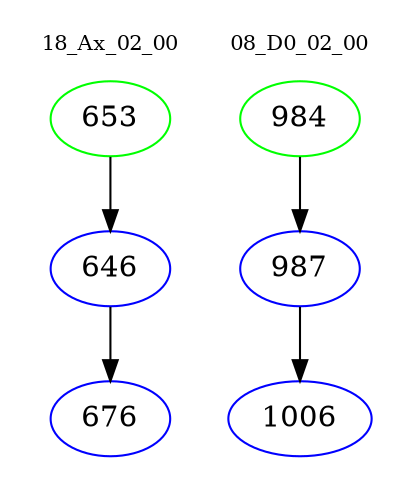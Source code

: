 digraph{
subgraph cluster_0 {
color = white
label = "18_Ax_02_00";
fontsize=10;
T0_653 [label="653", color="green"]
T0_653 -> T0_646 [color="black"]
T0_646 [label="646", color="blue"]
T0_646 -> T0_676 [color="black"]
T0_676 [label="676", color="blue"]
}
subgraph cluster_1 {
color = white
label = "08_D0_02_00";
fontsize=10;
T1_984 [label="984", color="green"]
T1_984 -> T1_987 [color="black"]
T1_987 [label="987", color="blue"]
T1_987 -> T1_1006 [color="black"]
T1_1006 [label="1006", color="blue"]
}
}

